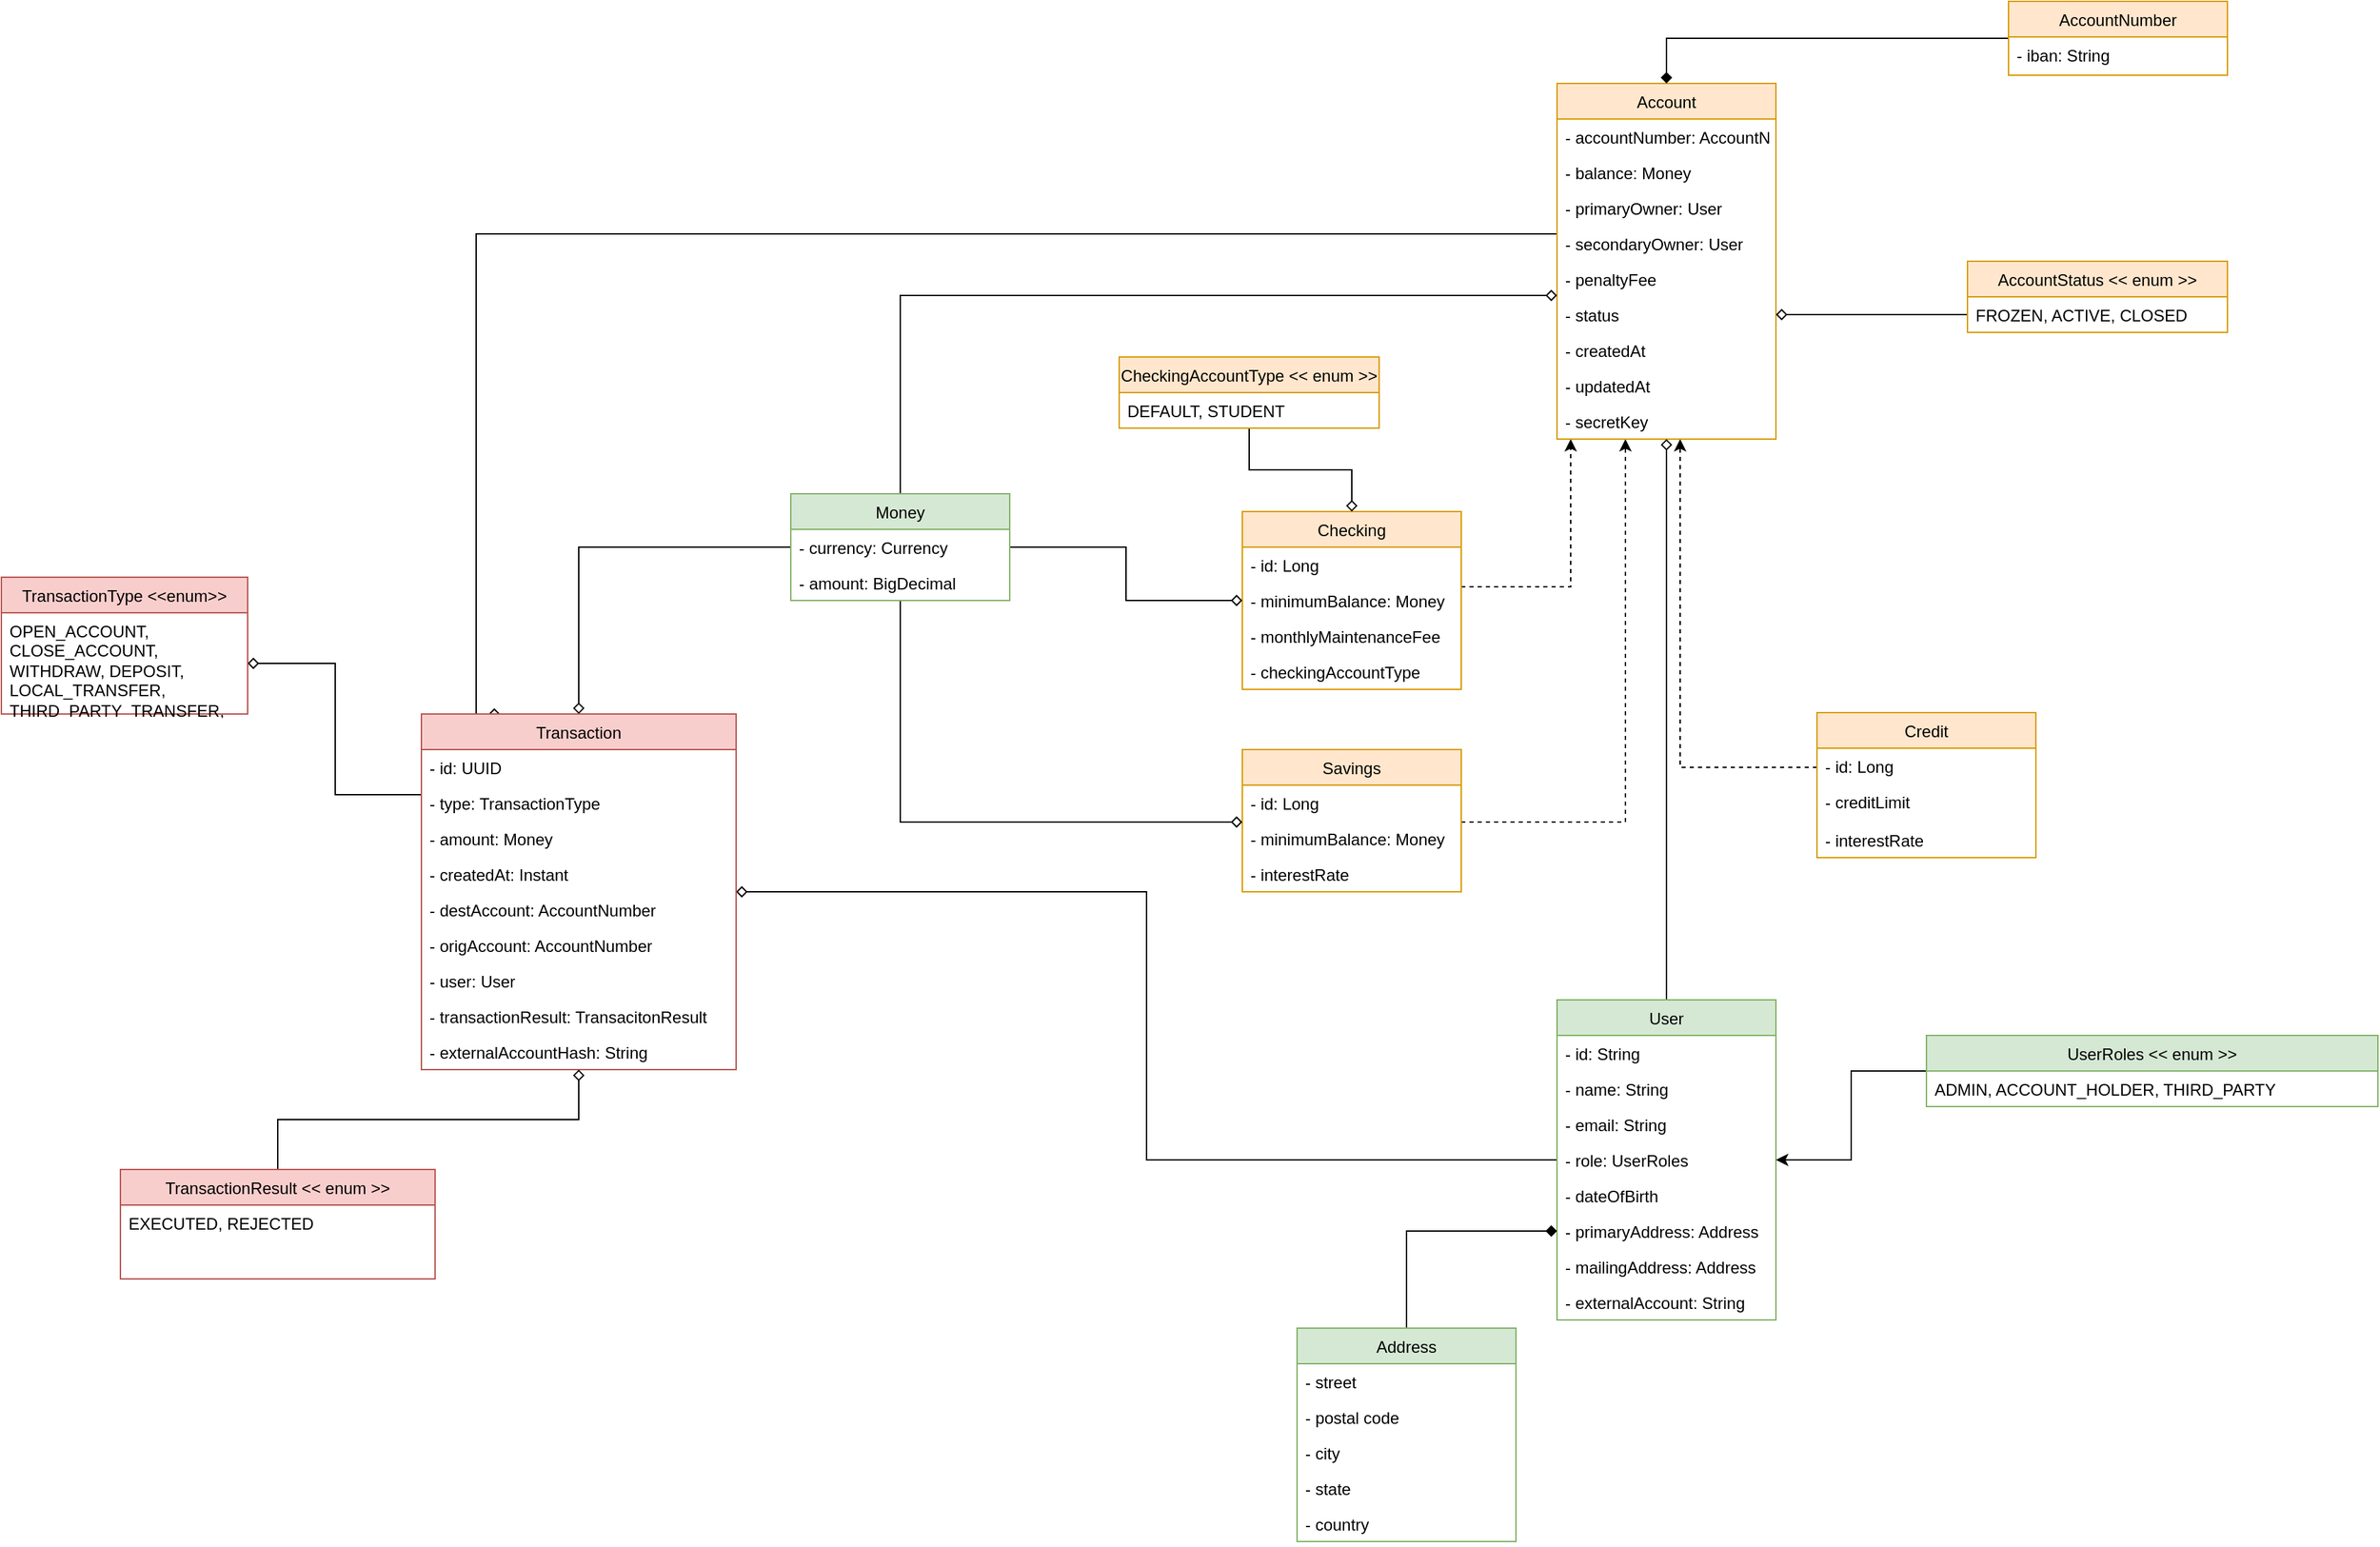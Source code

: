 <mxfile version="20.3.0" type="device"><diagram id="Sgf1eEQoOjnaAbqmSDl3" name="Página-1"><mxGraphModel dx="2626" dy="2381" grid="1" gridSize="10" guides="1" tooltips="1" connect="1" arrows="1" fold="1" page="1" pageScale="1" pageWidth="827" pageHeight="1169" math="0" shadow="0"><root><mxCell id="0"/><mxCell id="1" parent="0"/><mxCell id="IOCd3JjTxtFxD8QaHJHm-75" style="edgeStyle=orthogonalEdgeStyle;rounded=0;orthogonalLoop=1;jettySize=auto;html=1;dashed=1;" parent="1" source="IOCd3JjTxtFxD8QaHJHm-8" target="IOCd3JjTxtFxD8QaHJHm-67" edge="1"><mxGeometry relative="1" as="geometry"><Array as="points"><mxPoint x="320" y="308"/></Array></mxGeometry></mxCell><mxCell id="IOCd3JjTxtFxD8QaHJHm-8" value="Checking" style="swimlane;fontStyle=0;childLayout=stackLayout;horizontal=1;startSize=26;fillColor=#ffe6cc;horizontalStack=0;resizeParent=1;resizeParentMax=0;resizeLast=0;collapsible=1;marginBottom=0;strokeColor=#d79b00;" parent="1" vertex="1"><mxGeometry x="80" y="253" width="160" height="130" as="geometry"/></mxCell><mxCell id="wdr-QLzbm7F8VB6L2TtQ-33" value="- id: Long" style="text;strokeColor=none;fillColor=none;align=left;verticalAlign=top;spacingLeft=4;spacingRight=4;overflow=hidden;rotatable=0;points=[[0,0.5],[1,0.5]];portConstraint=eastwest;" vertex="1" parent="IOCd3JjTxtFxD8QaHJHm-8"><mxGeometry y="26" width="160" height="26" as="geometry"/></mxCell><mxCell id="IOCd3JjTxtFxD8QaHJHm-25" value="- minimumBalance: Money" style="text;strokeColor=none;fillColor=none;align=left;verticalAlign=top;spacingLeft=4;spacingRight=4;overflow=hidden;rotatable=0;points=[[0,0.5],[1,0.5]];portConstraint=eastwest;" parent="IOCd3JjTxtFxD8QaHJHm-8" vertex="1"><mxGeometry y="52" width="160" height="26" as="geometry"/></mxCell><mxCell id="IOCd3JjTxtFxD8QaHJHm-27" value="- monthlyMaintenanceFee" style="text;strokeColor=none;fillColor=none;align=left;verticalAlign=top;spacingLeft=4;spacingRight=4;overflow=hidden;rotatable=0;points=[[0,0.5],[1,0.5]];portConstraint=eastwest;" parent="IOCd3JjTxtFxD8QaHJHm-8" vertex="1"><mxGeometry y="78" width="160" height="26" as="geometry"/></mxCell><mxCell id="wdr-QLzbm7F8VB6L2TtQ-34" value="- checkingAccountType" style="text;strokeColor=none;fillColor=none;align=left;verticalAlign=top;spacingLeft=4;spacingRight=4;overflow=hidden;rotatable=0;points=[[0,0.5],[1,0.5]];portConstraint=eastwest;" vertex="1" parent="IOCd3JjTxtFxD8QaHJHm-8"><mxGeometry y="104" width="160" height="26" as="geometry"/></mxCell><mxCell id="IOCd3JjTxtFxD8QaHJHm-76" style="edgeStyle=orthogonalEdgeStyle;rounded=0;orthogonalLoop=1;jettySize=auto;html=1;dashed=1;" parent="1" source="IOCd3JjTxtFxD8QaHJHm-48" target="IOCd3JjTxtFxD8QaHJHm-67" edge="1"><mxGeometry relative="1" as="geometry"><Array as="points"><mxPoint x="360" y="480"/></Array></mxGeometry></mxCell><mxCell id="IOCd3JjTxtFxD8QaHJHm-48" value="Savings" style="swimlane;fontStyle=0;childLayout=stackLayout;horizontal=1;startSize=26;fillColor=#ffe6cc;horizontalStack=0;resizeParent=1;resizeParentMax=0;resizeLast=0;collapsible=1;marginBottom=0;strokeColor=#d79b00;" parent="1" vertex="1"><mxGeometry x="80" y="427" width="160" height="104" as="geometry"/></mxCell><mxCell id="wdr-QLzbm7F8VB6L2TtQ-36" value="- id: Long" style="text;strokeColor=none;fillColor=none;align=left;verticalAlign=top;spacingLeft=4;spacingRight=4;overflow=hidden;rotatable=0;points=[[0,0.5],[1,0.5]];portConstraint=eastwest;" vertex="1" parent="IOCd3JjTxtFxD8QaHJHm-48"><mxGeometry y="26" width="160" height="26" as="geometry"/></mxCell><mxCell id="IOCd3JjTxtFxD8QaHJHm-53" value="- minimumBalance: Money" style="text;strokeColor=none;fillColor=none;align=left;verticalAlign=top;spacingLeft=4;spacingRight=4;overflow=hidden;rotatable=0;points=[[0,0.5],[1,0.5]];portConstraint=eastwest;" parent="IOCd3JjTxtFxD8QaHJHm-48" vertex="1"><mxGeometry y="52" width="160" height="26" as="geometry"/></mxCell><mxCell id="IOCd3JjTxtFxD8QaHJHm-58" value="- interestRate" style="text;strokeColor=none;fillColor=none;align=left;verticalAlign=top;spacingLeft=4;spacingRight=4;overflow=hidden;rotatable=0;points=[[0,0.5],[1,0.5]];portConstraint=eastwest;" parent="IOCd3JjTxtFxD8QaHJHm-48" vertex="1"><mxGeometry y="78" width="160" height="26" as="geometry"/></mxCell><mxCell id="IOCd3JjTxtFxD8QaHJHm-77" style="edgeStyle=orthogonalEdgeStyle;rounded=0;orthogonalLoop=1;jettySize=auto;html=1;dashed=1;" parent="1" source="IOCd3JjTxtFxD8QaHJHm-59" target="IOCd3JjTxtFxD8QaHJHm-67" edge="1"><mxGeometry relative="1" as="geometry"><Array as="points"><mxPoint x="400" y="440"/></Array></mxGeometry></mxCell><mxCell id="IOCd3JjTxtFxD8QaHJHm-59" value="Credit" style="swimlane;fontStyle=0;childLayout=stackLayout;horizontal=1;startSize=26;fillColor=#ffe6cc;horizontalStack=0;resizeParent=1;resizeParentMax=0;resizeLast=0;collapsible=1;marginBottom=0;strokeColor=#d79b00;" parent="1" vertex="1"><mxGeometry x="500" y="400" width="160" height="106" as="geometry"/></mxCell><mxCell id="wdr-QLzbm7F8VB6L2TtQ-37" value="- id: Long" style="text;strokeColor=none;fillColor=none;align=left;verticalAlign=top;spacingLeft=4;spacingRight=4;overflow=hidden;rotatable=0;points=[[0,0.5],[1,0.5]];portConstraint=eastwest;" vertex="1" parent="IOCd3JjTxtFxD8QaHJHm-59"><mxGeometry y="26" width="160" height="26" as="geometry"/></mxCell><mxCell id="IOCd3JjTxtFxD8QaHJHm-65" value="- creditLimit" style="text;strokeColor=none;fillColor=none;align=left;verticalAlign=top;spacingLeft=4;spacingRight=4;overflow=hidden;rotatable=0;points=[[0,0.5],[1,0.5]];portConstraint=eastwest;" parent="IOCd3JjTxtFxD8QaHJHm-59" vertex="1"><mxGeometry y="52" width="160" height="28" as="geometry"/></mxCell><mxCell id="IOCd3JjTxtFxD8QaHJHm-66" value="- interestRate" style="text;strokeColor=none;fillColor=none;align=left;verticalAlign=top;spacingLeft=4;spacingRight=4;overflow=hidden;rotatable=0;points=[[0,0.5],[1,0.5]];portConstraint=eastwest;" parent="IOCd3JjTxtFxD8QaHJHm-59" vertex="1"><mxGeometry y="80" width="160" height="26" as="geometry"/></mxCell><mxCell id="IOCd3JjTxtFxD8QaHJHm-125" style="edgeStyle=orthogonalEdgeStyle;rounded=0;orthogonalLoop=1;jettySize=auto;html=1;entryX=0.25;entryY=0;entryDx=0;entryDy=0;endArrow=diamond;endFill=0;" parent="1" source="IOCd3JjTxtFxD8QaHJHm-67" target="IOCd3JjTxtFxD8QaHJHm-116" edge="1"><mxGeometry relative="1" as="geometry"><Array as="points"><mxPoint x="-480" y="50"/></Array></mxGeometry></mxCell><mxCell id="IOCd3JjTxtFxD8QaHJHm-67" value="Account" style="swimlane;fontStyle=0;childLayout=stackLayout;horizontal=1;startSize=26;fillColor=#ffe6cc;horizontalStack=0;resizeParent=1;resizeParentMax=0;resizeLast=0;collapsible=1;marginBottom=0;strokeColor=#d79b00;" parent="1" vertex="1"><mxGeometry x="310" y="-60" width="160" height="260" as="geometry"/></mxCell><mxCell id="3vQy9Pc-YMIMLEMosbUo-2" value="- accountNumber: AccountNumber" style="text;strokeColor=none;fillColor=none;align=left;verticalAlign=top;spacingLeft=4;spacingRight=4;overflow=hidden;rotatable=0;points=[[0,0.5],[1,0.5]];portConstraint=eastwest;" parent="IOCd3JjTxtFxD8QaHJHm-67" vertex="1"><mxGeometry y="26" width="160" height="26" as="geometry"/></mxCell><mxCell id="IOCd3JjTxtFxD8QaHJHm-68" value="- balance: Money" style="text;strokeColor=none;fillColor=none;align=left;verticalAlign=top;spacingLeft=4;spacingRight=4;overflow=hidden;rotatable=0;points=[[0,0.5],[1,0.5]];portConstraint=eastwest;" parent="IOCd3JjTxtFxD8QaHJHm-67" vertex="1"><mxGeometry y="52" width="160" height="26" as="geometry"/></mxCell><mxCell id="IOCd3JjTxtFxD8QaHJHm-69" value="- primaryOwner: User" style="text;strokeColor=none;fillColor=none;align=left;verticalAlign=top;spacingLeft=4;spacingRight=4;overflow=hidden;rotatable=0;points=[[0,0.5],[1,0.5]];portConstraint=eastwest;" parent="IOCd3JjTxtFxD8QaHJHm-67" vertex="1"><mxGeometry y="78" width="160" height="26" as="geometry"/></mxCell><mxCell id="IOCd3JjTxtFxD8QaHJHm-70" value="- secondaryOwner: User" style="text;strokeColor=none;fillColor=none;align=left;verticalAlign=top;spacingLeft=4;spacingRight=4;overflow=hidden;rotatable=0;points=[[0,0.5],[1,0.5]];portConstraint=eastwest;" parent="IOCd3JjTxtFxD8QaHJHm-67" vertex="1"><mxGeometry y="104" width="160" height="26" as="geometry"/></mxCell><mxCell id="IOCd3JjTxtFxD8QaHJHm-73" value="- penaltyFee" style="text;strokeColor=none;fillColor=none;align=left;verticalAlign=top;spacingLeft=4;spacingRight=4;overflow=hidden;rotatable=0;points=[[0,0.5],[1,0.5]];portConstraint=eastwest;" parent="IOCd3JjTxtFxD8QaHJHm-67" vertex="1"><mxGeometry y="130" width="160" height="26" as="geometry"/></mxCell><mxCell id="IOCd3JjTxtFxD8QaHJHm-29" value="- status" style="text;strokeColor=none;fillColor=none;align=left;verticalAlign=top;spacingLeft=4;spacingRight=4;overflow=hidden;rotatable=0;points=[[0,0.5],[1,0.5]];portConstraint=eastwest;" parent="IOCd3JjTxtFxD8QaHJHm-67" vertex="1"><mxGeometry y="156" width="160" height="26" as="geometry"/></mxCell><mxCell id="IOCd3JjTxtFxD8QaHJHm-28" value="- createdAt" style="text;strokeColor=none;fillColor=none;align=left;verticalAlign=top;spacingLeft=4;spacingRight=4;overflow=hidden;rotatable=0;points=[[0,0.5],[1,0.5]];portConstraint=eastwest;" parent="IOCd3JjTxtFxD8QaHJHm-67" vertex="1"><mxGeometry y="182" width="160" height="26" as="geometry"/></mxCell><mxCell id="wdr-QLzbm7F8VB6L2TtQ-26" value="- updatedAt" style="text;strokeColor=none;fillColor=none;align=left;verticalAlign=top;spacingLeft=4;spacingRight=4;overflow=hidden;rotatable=0;points=[[0,0.5],[1,0.5]];portConstraint=eastwest;" vertex="1" parent="IOCd3JjTxtFxD8QaHJHm-67"><mxGeometry y="208" width="160" height="26" as="geometry"/></mxCell><mxCell id="IOCd3JjTxtFxD8QaHJHm-10" value="- secretKey" style="text;strokeColor=none;fillColor=none;align=left;verticalAlign=top;spacingLeft=4;spacingRight=4;overflow=hidden;rotatable=0;points=[[0,0.5],[1,0.5]];portConstraint=eastwest;" parent="IOCd3JjTxtFxD8QaHJHm-67" vertex="1"><mxGeometry y="234" width="160" height="26" as="geometry"/></mxCell><mxCell id="IOCd3JjTxtFxD8QaHJHm-107" style="edgeStyle=orthogonalEdgeStyle;rounded=0;orthogonalLoop=1;jettySize=auto;html=1;endArrow=diamond;endFill=0;" parent="1" source="IOCd3JjTxtFxD8QaHJHm-79" target="IOCd3JjTxtFxD8QaHJHm-67" edge="1"><mxGeometry relative="1" as="geometry"/></mxCell><mxCell id="IOCd3JjTxtFxD8QaHJHm-140" style="edgeStyle=orthogonalEdgeStyle;rounded=0;orthogonalLoop=1;jettySize=auto;html=1;endArrow=diamond;endFill=0;" parent="1" source="IOCd3JjTxtFxD8QaHJHm-79" target="IOCd3JjTxtFxD8QaHJHm-116" edge="1"><mxGeometry relative="1" as="geometry"/></mxCell><mxCell id="IOCd3JjTxtFxD8QaHJHm-79" value="User" style="swimlane;fontStyle=0;childLayout=stackLayout;horizontal=1;startSize=26;fillColor=#d5e8d4;horizontalStack=0;resizeParent=1;resizeParentMax=0;resizeLast=0;collapsible=1;marginBottom=0;strokeColor=#82b366;" parent="1" vertex="1"><mxGeometry x="310" y="610" width="160" height="234" as="geometry"/></mxCell><mxCell id="IOCd3JjTxtFxD8QaHJHm-87" value="- id: String" style="text;strokeColor=none;fillColor=none;align=left;verticalAlign=top;spacingLeft=4;spacingRight=4;overflow=hidden;rotatable=0;points=[[0,0.5],[1,0.5]];portConstraint=eastwest;" parent="IOCd3JjTxtFxD8QaHJHm-79" vertex="1"><mxGeometry y="26" width="160" height="26" as="geometry"/></mxCell><mxCell id="fHTGydUO1gpS6vrGEfxZ-1" value="- name: String" style="text;strokeColor=none;fillColor=none;align=left;verticalAlign=top;spacingLeft=4;spacingRight=4;overflow=hidden;rotatable=0;points=[[0,0.5],[1,0.5]];portConstraint=eastwest;" parent="IOCd3JjTxtFxD8QaHJHm-79" vertex="1"><mxGeometry y="52" width="160" height="26" as="geometry"/></mxCell><mxCell id="wdr-QLzbm7F8VB6L2TtQ-38" value="- email: String" style="text;strokeColor=none;fillColor=none;align=left;verticalAlign=top;spacingLeft=4;spacingRight=4;overflow=hidden;rotatable=0;points=[[0,0.5],[1,0.5]];portConstraint=eastwest;" vertex="1" parent="IOCd3JjTxtFxD8QaHJHm-79"><mxGeometry y="78" width="160" height="26" as="geometry"/></mxCell><mxCell id="fHTGydUO1gpS6vrGEfxZ-4" value="- role: UserRoles" style="text;strokeColor=none;fillColor=none;align=left;verticalAlign=top;spacingLeft=4;spacingRight=4;overflow=hidden;rotatable=0;points=[[0,0.5],[1,0.5]];portConstraint=eastwest;" parent="IOCd3JjTxtFxD8QaHJHm-79" vertex="1"><mxGeometry y="104" width="160" height="26" as="geometry"/></mxCell><mxCell id="IOCd3JjTxtFxD8QaHJHm-89" value="- dateOfBirth" style="text;strokeColor=none;fillColor=none;align=left;verticalAlign=top;spacingLeft=4;spacingRight=4;overflow=hidden;rotatable=0;points=[[0,0.5],[1,0.5]];portConstraint=eastwest;" parent="IOCd3JjTxtFxD8QaHJHm-79" vertex="1"><mxGeometry y="130" width="160" height="26" as="geometry"/></mxCell><mxCell id="IOCd3JjTxtFxD8QaHJHm-90" value="- primaryAddress: Address" style="text;strokeColor=none;fillColor=none;align=left;verticalAlign=top;spacingLeft=4;spacingRight=4;overflow=hidden;rotatable=0;points=[[0,0.5],[1,0.5]];portConstraint=eastwest;" parent="IOCd3JjTxtFxD8QaHJHm-79" vertex="1"><mxGeometry y="156" width="160" height="26" as="geometry"/></mxCell><mxCell id="IOCd3JjTxtFxD8QaHJHm-91" value="- mailingAddress: Address" style="text;strokeColor=none;fillColor=none;align=left;verticalAlign=top;spacingLeft=4;spacingRight=4;overflow=hidden;rotatable=0;points=[[0,0.5],[1,0.5]];portConstraint=eastwest;" parent="IOCd3JjTxtFxD8QaHJHm-79" vertex="1"><mxGeometry y="182" width="160" height="26" as="geometry"/></mxCell><mxCell id="IOCd3JjTxtFxD8QaHJHm-102" value="- externalAccount: String" style="text;strokeColor=none;fillColor=none;align=left;verticalAlign=top;spacingLeft=4;spacingRight=4;overflow=hidden;rotatable=0;points=[[0,0.5],[1,0.5]];portConstraint=eastwest;" parent="IOCd3JjTxtFxD8QaHJHm-79" vertex="1"><mxGeometry y="208" width="160" height="26" as="geometry"/></mxCell><mxCell id="IOCd3JjTxtFxD8QaHJHm-94" style="edgeStyle=orthogonalEdgeStyle;rounded=0;orthogonalLoop=1;jettySize=auto;html=1;entryX=0;entryY=0.5;entryDx=0;entryDy=0;endArrow=diamond;endFill=1;" parent="1" source="IOCd3JjTxtFxD8QaHJHm-92" target="IOCd3JjTxtFxD8QaHJHm-90" edge="1"><mxGeometry relative="1" as="geometry"/></mxCell><mxCell id="IOCd3JjTxtFxD8QaHJHm-92" value="Address" style="swimlane;fontStyle=0;childLayout=stackLayout;horizontal=1;startSize=26;fillColor=#d5e8d4;horizontalStack=0;resizeParent=1;resizeParentMax=0;resizeLast=0;collapsible=1;marginBottom=0;strokeColor=#82b366;" parent="1" vertex="1"><mxGeometry x="120" y="850" width="160" height="156" as="geometry"/></mxCell><mxCell id="IOCd3JjTxtFxD8QaHJHm-93" value="- street" style="text;strokeColor=none;fillColor=none;align=left;verticalAlign=top;spacingLeft=4;spacingRight=4;overflow=hidden;rotatable=0;points=[[0,0.5],[1,0.5]];portConstraint=eastwest;" parent="IOCd3JjTxtFxD8QaHJHm-92" vertex="1"><mxGeometry y="26" width="160" height="26" as="geometry"/></mxCell><mxCell id="IOCd3JjTxtFxD8QaHJHm-103" value="- postal code" style="text;strokeColor=none;fillColor=none;align=left;verticalAlign=top;spacingLeft=4;spacingRight=4;overflow=hidden;rotatable=0;points=[[0,0.5],[1,0.5]];portConstraint=eastwest;" parent="IOCd3JjTxtFxD8QaHJHm-92" vertex="1"><mxGeometry y="52" width="160" height="26" as="geometry"/></mxCell><mxCell id="IOCd3JjTxtFxD8QaHJHm-104" value="- city" style="text;strokeColor=none;fillColor=none;align=left;verticalAlign=top;spacingLeft=4;spacingRight=4;overflow=hidden;rotatable=0;points=[[0,0.5],[1,0.5]];portConstraint=eastwest;" parent="IOCd3JjTxtFxD8QaHJHm-92" vertex="1"><mxGeometry y="78" width="160" height="26" as="geometry"/></mxCell><mxCell id="IOCd3JjTxtFxD8QaHJHm-105" value="- state" style="text;strokeColor=none;fillColor=none;align=left;verticalAlign=top;spacingLeft=4;spacingRight=4;overflow=hidden;rotatable=0;points=[[0,0.5],[1,0.5]];portConstraint=eastwest;" parent="IOCd3JjTxtFxD8QaHJHm-92" vertex="1"><mxGeometry y="104" width="160" height="26" as="geometry"/></mxCell><mxCell id="IOCd3JjTxtFxD8QaHJHm-106" value="- country" style="text;strokeColor=none;fillColor=none;align=left;verticalAlign=top;spacingLeft=4;spacingRight=4;overflow=hidden;rotatable=0;points=[[0,0.5],[1,0.5]];portConstraint=eastwest;" parent="IOCd3JjTxtFxD8QaHJHm-92" vertex="1"><mxGeometry y="130" width="160" height="26" as="geometry"/></mxCell><mxCell id="IOCd3JjTxtFxD8QaHJHm-113" style="edgeStyle=orthogonalEdgeStyle;rounded=0;orthogonalLoop=1;jettySize=auto;html=1;endArrow=diamond;endFill=0;" parent="1" source="IOCd3JjTxtFxD8QaHJHm-108" target="IOCd3JjTxtFxD8QaHJHm-8" edge="1"><mxGeometry relative="1" as="geometry"/></mxCell><mxCell id="IOCd3JjTxtFxD8QaHJHm-114" style="edgeStyle=orthogonalEdgeStyle;rounded=0;orthogonalLoop=1;jettySize=auto;html=1;endArrow=diamond;endFill=0;" parent="1" source="IOCd3JjTxtFxD8QaHJHm-108" target="IOCd3JjTxtFxD8QaHJHm-48" edge="1"><mxGeometry relative="1" as="geometry"><Array as="points"><mxPoint x="-170" y="480"/></Array></mxGeometry></mxCell><mxCell id="IOCd3JjTxtFxD8QaHJHm-115" style="edgeStyle=orthogonalEdgeStyle;rounded=0;orthogonalLoop=1;jettySize=auto;html=1;endArrow=diamond;endFill=0;" parent="1" source="IOCd3JjTxtFxD8QaHJHm-108" target="IOCd3JjTxtFxD8QaHJHm-67" edge="1"><mxGeometry relative="1" as="geometry"><Array as="points"><mxPoint x="-170" y="95"/></Array></mxGeometry></mxCell><mxCell id="IOCd3JjTxtFxD8QaHJHm-124" style="edgeStyle=orthogonalEdgeStyle;rounded=0;orthogonalLoop=1;jettySize=auto;html=1;entryX=0.5;entryY=0;entryDx=0;entryDy=0;endArrow=diamond;endFill=0;" parent="1" source="IOCd3JjTxtFxD8QaHJHm-108" target="IOCd3JjTxtFxD8QaHJHm-116" edge="1"><mxGeometry relative="1" as="geometry"/></mxCell><mxCell id="IOCd3JjTxtFxD8QaHJHm-108" value="Money" style="swimlane;fontStyle=0;childLayout=stackLayout;horizontal=1;startSize=26;fillColor=#d5e8d4;horizontalStack=0;resizeParent=1;resizeParentMax=0;resizeLast=0;collapsible=1;marginBottom=0;strokeColor=#82b366;" parent="1" vertex="1"><mxGeometry x="-250" y="240" width="160" height="78" as="geometry"/></mxCell><mxCell id="IOCd3JjTxtFxD8QaHJHm-109" value="- currency: Currency" style="text;strokeColor=none;fillColor=none;align=left;verticalAlign=top;spacingLeft=4;spacingRight=4;overflow=hidden;rotatable=0;points=[[0,0.5],[1,0.5]];portConstraint=eastwest;" parent="IOCd3JjTxtFxD8QaHJHm-108" vertex="1"><mxGeometry y="26" width="160" height="26" as="geometry"/></mxCell><mxCell id="IOCd3JjTxtFxD8QaHJHm-110" value="- amount: BigDecimal" style="text;strokeColor=none;fillColor=none;align=left;verticalAlign=top;spacingLeft=4;spacingRight=4;overflow=hidden;rotatable=0;points=[[0,0.5],[1,0.5]];portConstraint=eastwest;" parent="IOCd3JjTxtFxD8QaHJHm-108" vertex="1"><mxGeometry y="52" width="160" height="26" as="geometry"/></mxCell><mxCell id="wdr-QLzbm7F8VB6L2TtQ-7" style="edgeStyle=orthogonalEdgeStyle;rounded=0;orthogonalLoop=1;jettySize=auto;html=1;entryX=1;entryY=0.5;entryDx=0;entryDy=0;fontFamily=Helvetica;endArrow=diamond;endFill=0;" edge="1" parent="1" source="IOCd3JjTxtFxD8QaHJHm-116" target="wdr-QLzbm7F8VB6L2TtQ-6"><mxGeometry relative="1" as="geometry"><Array as="points"><mxPoint x="-583" y="460"/><mxPoint x="-583" y="364"/></Array></mxGeometry></mxCell><mxCell id="IOCd3JjTxtFxD8QaHJHm-116" value="Transaction" style="swimlane;fontStyle=0;childLayout=stackLayout;horizontal=1;startSize=26;fillColor=#f8cecc;horizontalStack=0;resizeParent=1;resizeParentMax=0;resizeLast=0;collapsible=1;marginBottom=0;strokeColor=#b85450;" parent="1" vertex="1"><mxGeometry x="-520" y="401" width="230" height="260" as="geometry"/></mxCell><mxCell id="wdr-QLzbm7F8VB6L2TtQ-1" value="- id: UUID" style="text;strokeColor=none;fillColor=none;align=left;verticalAlign=top;spacingLeft=4;spacingRight=4;overflow=hidden;rotatable=0;points=[[0,0.5],[1,0.5]];portConstraint=eastwest;" vertex="1" parent="IOCd3JjTxtFxD8QaHJHm-116"><mxGeometry y="26" width="230" height="26" as="geometry"/></mxCell><mxCell id="wdr-QLzbm7F8VB6L2TtQ-2" value="- type: TransactionType" style="text;strokeColor=none;fillColor=none;align=left;verticalAlign=top;spacingLeft=4;spacingRight=4;overflow=hidden;rotatable=0;points=[[0,0.5],[1,0.5]];portConstraint=eastwest;" vertex="1" parent="IOCd3JjTxtFxD8QaHJHm-116"><mxGeometry y="52" width="230" height="26" as="geometry"/></mxCell><mxCell id="IOCd3JjTxtFxD8QaHJHm-117" value="- amount: Money" style="text;strokeColor=none;fillColor=none;align=left;verticalAlign=top;spacingLeft=4;spacingRight=4;overflow=hidden;rotatable=0;points=[[0,0.5],[1,0.5]];portConstraint=eastwest;" parent="IOCd3JjTxtFxD8QaHJHm-116" vertex="1"><mxGeometry y="78" width="230" height="26" as="geometry"/></mxCell><mxCell id="IOCd3JjTxtFxD8QaHJHm-119" value="- createdAt: Instant" style="text;strokeColor=none;fillColor=none;align=left;verticalAlign=top;spacingLeft=4;spacingRight=4;overflow=hidden;rotatable=0;points=[[0,0.5],[1,0.5]];portConstraint=eastwest;" parent="IOCd3JjTxtFxD8QaHJHm-116" vertex="1"><mxGeometry y="104" width="230" height="26" as="geometry"/></mxCell><mxCell id="IOCd3JjTxtFxD8QaHJHm-121" value="- destAccount: AccountNumber" style="text;strokeColor=none;fillColor=none;align=left;verticalAlign=top;spacingLeft=4;spacingRight=4;overflow=hidden;rotatable=0;points=[[0,0.5],[1,0.5]];portConstraint=eastwest;" parent="IOCd3JjTxtFxD8QaHJHm-116" vertex="1"><mxGeometry y="130" width="230" height="26" as="geometry"/></mxCell><mxCell id="IOCd3JjTxtFxD8QaHJHm-123" value="- origAccount: AccountNumber" style="text;strokeColor=none;fillColor=none;align=left;verticalAlign=top;spacingLeft=4;spacingRight=4;overflow=hidden;rotatable=0;points=[[0,0.5],[1,0.5]];portConstraint=eastwest;" parent="IOCd3JjTxtFxD8QaHJHm-116" vertex="1"><mxGeometry y="156" width="230" height="26" as="geometry"/></mxCell><mxCell id="IOCd3JjTxtFxD8QaHJHm-120" value="- user: User" style="text;strokeColor=none;fillColor=none;align=left;verticalAlign=top;spacingLeft=4;spacingRight=4;overflow=hidden;rotatable=0;points=[[0,0.5],[1,0.5]];portConstraint=eastwest;" parent="IOCd3JjTxtFxD8QaHJHm-116" vertex="1"><mxGeometry y="182" width="230" height="26" as="geometry"/></mxCell><mxCell id="wdr-QLzbm7F8VB6L2TtQ-8" value="- transactionResult: TransacitonResult" style="text;strokeColor=none;fillColor=none;align=left;verticalAlign=top;spacingLeft=4;spacingRight=4;overflow=hidden;rotatable=0;points=[[0,0.5],[1,0.5]];portConstraint=eastwest;" vertex="1" parent="IOCd3JjTxtFxD8QaHJHm-116"><mxGeometry y="208" width="230" height="26" as="geometry"/></mxCell><mxCell id="wdr-QLzbm7F8VB6L2TtQ-9" value="- externalAccountHash: String" style="text;strokeColor=none;fillColor=none;align=left;verticalAlign=top;spacingLeft=4;spacingRight=4;overflow=hidden;rotatable=0;points=[[0,0.5],[1,0.5]];portConstraint=eastwest;" vertex="1" parent="IOCd3JjTxtFxD8QaHJHm-116"><mxGeometry y="234" width="230" height="26" as="geometry"/></mxCell><mxCell id="IOCd3JjTxtFxD8QaHJHm-138" style="edgeStyle=orthogonalEdgeStyle;rounded=0;orthogonalLoop=1;jettySize=auto;html=1;endArrow=diamond;endFill=0;entryX=1;entryY=0.5;entryDx=0;entryDy=0;" parent="1" source="IOCd3JjTxtFxD8QaHJHm-129" target="IOCd3JjTxtFxD8QaHJHm-29" edge="1"><mxGeometry relative="1" as="geometry"><Array as="points"><mxPoint x="520" y="109"/><mxPoint x="520" y="109"/></Array></mxGeometry></mxCell><mxCell id="IOCd3JjTxtFxD8QaHJHm-129" value="AccountStatus &lt;&lt; enum &gt;&gt;" style="swimlane;fontStyle=0;childLayout=stackLayout;horizontal=1;startSize=26;fillColor=#ffe6cc;horizontalStack=0;resizeParent=1;resizeParentMax=0;resizeLast=0;collapsible=1;marginBottom=0;strokeColor=#d79b00;" parent="1" vertex="1"><mxGeometry x="610" y="70" width="190" height="52" as="geometry"/></mxCell><mxCell id="IOCd3JjTxtFxD8QaHJHm-130" value="FROZEN, ACTIVE, CLOSED" style="text;strokeColor=none;fillColor=none;align=left;verticalAlign=top;spacingLeft=4;spacingRight=4;overflow=hidden;rotatable=0;points=[[0,0.5],[1,0.5]];portConstraint=eastwest;" parent="IOCd3JjTxtFxD8QaHJHm-129" vertex="1"><mxGeometry y="26" width="190" height="26" as="geometry"/></mxCell><mxCell id="wdr-QLzbm7F8VB6L2TtQ-10" style="edgeStyle=orthogonalEdgeStyle;rounded=0;orthogonalLoop=1;jettySize=auto;html=1;fontFamily=Helvetica;endArrow=diamond;endFill=0;" edge="1" parent="1" source="kCnH4NlS0gqb_7QBWFYC-11" target="IOCd3JjTxtFxD8QaHJHm-116"><mxGeometry relative="1" as="geometry"/></mxCell><mxCell id="kCnH4NlS0gqb_7QBWFYC-11" value="TransactionResult &lt;&lt; enum &gt;&gt;" style="swimlane;fontStyle=0;childLayout=stackLayout;horizontal=1;startSize=26;fillColor=#f8cecc;horizontalStack=0;resizeParent=1;resizeParentMax=0;resizeLast=0;collapsible=1;marginBottom=0;strokeColor=#b85450;" parent="1" vertex="1"><mxGeometry x="-740" y="734" width="230" height="80" as="geometry"/></mxCell><mxCell id="kCnH4NlS0gqb_7QBWFYC-12" value="EXECUTED, REJECTED" style="text;strokeColor=none;fillColor=none;align=left;verticalAlign=top;spacingLeft=4;spacingRight=4;overflow=hidden;rotatable=0;points=[[0,0.5],[1,0.5]];portConstraint=eastwest;" parent="kCnH4NlS0gqb_7QBWFYC-11" vertex="1"><mxGeometry y="26" width="230" height="54" as="geometry"/></mxCell><mxCell id="fHTGydUO1gpS6vrGEfxZ-6" style="edgeStyle=orthogonalEdgeStyle;rounded=0;orthogonalLoop=1;jettySize=auto;html=1;" parent="1" source="fHTGydUO1gpS6vrGEfxZ-2" target="IOCd3JjTxtFxD8QaHJHm-79" edge="1"><mxGeometry relative="1" as="geometry"/></mxCell><mxCell id="fHTGydUO1gpS6vrGEfxZ-2" value="UserRoles &lt;&lt; enum &gt;&gt;" style="swimlane;fontStyle=0;childLayout=stackLayout;horizontal=1;startSize=26;fillColor=#d5e8d4;horizontalStack=0;resizeParent=1;resizeParentMax=0;resizeLast=0;collapsible=1;marginBottom=0;strokeColor=#82b366;" parent="1" vertex="1"><mxGeometry x="580" y="636" width="330" height="52" as="geometry"/></mxCell><mxCell id="fHTGydUO1gpS6vrGEfxZ-3" value="ADMIN, ACCOUNT_HOLDER, THIRD_PARTY" style="text;strokeColor=none;fillColor=none;align=left;verticalAlign=top;spacingLeft=4;spacingRight=4;overflow=hidden;rotatable=0;points=[[0,0.5],[1,0.5]];portConstraint=eastwest;" parent="fHTGydUO1gpS6vrGEfxZ-2" vertex="1"><mxGeometry y="26" width="330" height="26" as="geometry"/></mxCell><mxCell id="wdr-QLzbm7F8VB6L2TtQ-3" value="TransactionType &lt;&lt;enum&gt;&gt;" style="swimlane;fontStyle=0;childLayout=stackLayout;horizontal=1;startSize=26;fillColor=#f8cecc;horizontalStack=0;resizeParent=1;resizeParentMax=0;resizeLast=0;collapsible=1;marginBottom=0;strokeColor=#b85450;" vertex="1" parent="1"><mxGeometry x="-827" y="301" width="180" height="100" as="geometry"/></mxCell><mxCell id="wdr-QLzbm7F8VB6L2TtQ-6" value="OPEN_ACCOUNT, CLOSE_ACCOUNT, WITHDRAW, DEPOSIT, LOCAL_TRANSFER, THIRD_PARTY_TRANSFER, ADMIN, PENALTY_FEE, INTEREST" style="text;strokeColor=none;fillColor=none;align=left;verticalAlign=top;spacingLeft=4;spacingRight=4;overflow=hidden;rotatable=0;points=[[0,0.5],[1,0.5]];portConstraint=eastwest;fontFamily=Helvetica;whiteSpace=wrap;" vertex="1" parent="wdr-QLzbm7F8VB6L2TtQ-3"><mxGeometry y="26" width="180" height="74" as="geometry"/></mxCell><mxCell id="wdr-QLzbm7F8VB6L2TtQ-30" style="edgeStyle=orthogonalEdgeStyle;rounded=0;orthogonalLoop=1;jettySize=auto;html=1;fontFamily=Helvetica;endArrow=diamond;endFill=1;" edge="1" parent="1" source="wdr-QLzbm7F8VB6L2TtQ-27" target="IOCd3JjTxtFxD8QaHJHm-67"><mxGeometry relative="1" as="geometry"/></mxCell><mxCell id="wdr-QLzbm7F8VB6L2TtQ-27" value="AccountNumber" style="swimlane;fontStyle=0;childLayout=stackLayout;horizontal=1;startSize=26;fillColor=#ffe6cc;horizontalStack=0;resizeParent=1;resizeParentMax=0;resizeLast=0;collapsible=1;marginBottom=0;strokeColor=#d79b00;" vertex="1" parent="1"><mxGeometry x="640" y="-120" width="160" height="54" as="geometry"/></mxCell><mxCell id="wdr-QLzbm7F8VB6L2TtQ-28" value="- iban: String" style="text;strokeColor=none;fillColor=none;align=left;verticalAlign=top;spacingLeft=4;spacingRight=4;overflow=hidden;rotatable=0;points=[[0,0.5],[1,0.5]];portConstraint=eastwest;" vertex="1" parent="wdr-QLzbm7F8VB6L2TtQ-27"><mxGeometry y="26" width="160" height="28" as="geometry"/></mxCell><mxCell id="wdr-QLzbm7F8VB6L2TtQ-35" style="edgeStyle=orthogonalEdgeStyle;rounded=0;orthogonalLoop=1;jettySize=auto;html=1;fontFamily=Helvetica;endArrow=diamond;endFill=0;" edge="1" parent="1" source="wdr-QLzbm7F8VB6L2TtQ-31" target="IOCd3JjTxtFxD8QaHJHm-8"><mxGeometry relative="1" as="geometry"/></mxCell><mxCell id="wdr-QLzbm7F8VB6L2TtQ-31" value="CheckingAccountType &lt;&lt; enum &gt;&gt;" style="swimlane;fontStyle=0;childLayout=stackLayout;horizontal=1;startSize=26;fillColor=#ffe6cc;horizontalStack=0;resizeParent=1;resizeParentMax=0;resizeLast=0;collapsible=1;marginBottom=0;strokeColor=#d79b00;" vertex="1" parent="1"><mxGeometry x="-10" y="140" width="190" height="52" as="geometry"/></mxCell><mxCell id="wdr-QLzbm7F8VB6L2TtQ-32" value="DEFAULT, STUDENT" style="text;strokeColor=none;fillColor=none;align=left;verticalAlign=top;spacingLeft=4;spacingRight=4;overflow=hidden;rotatable=0;points=[[0,0.5],[1,0.5]];portConstraint=eastwest;" vertex="1" parent="wdr-QLzbm7F8VB6L2TtQ-31"><mxGeometry y="26" width="190" height="26" as="geometry"/></mxCell></root></mxGraphModel></diagram></mxfile>